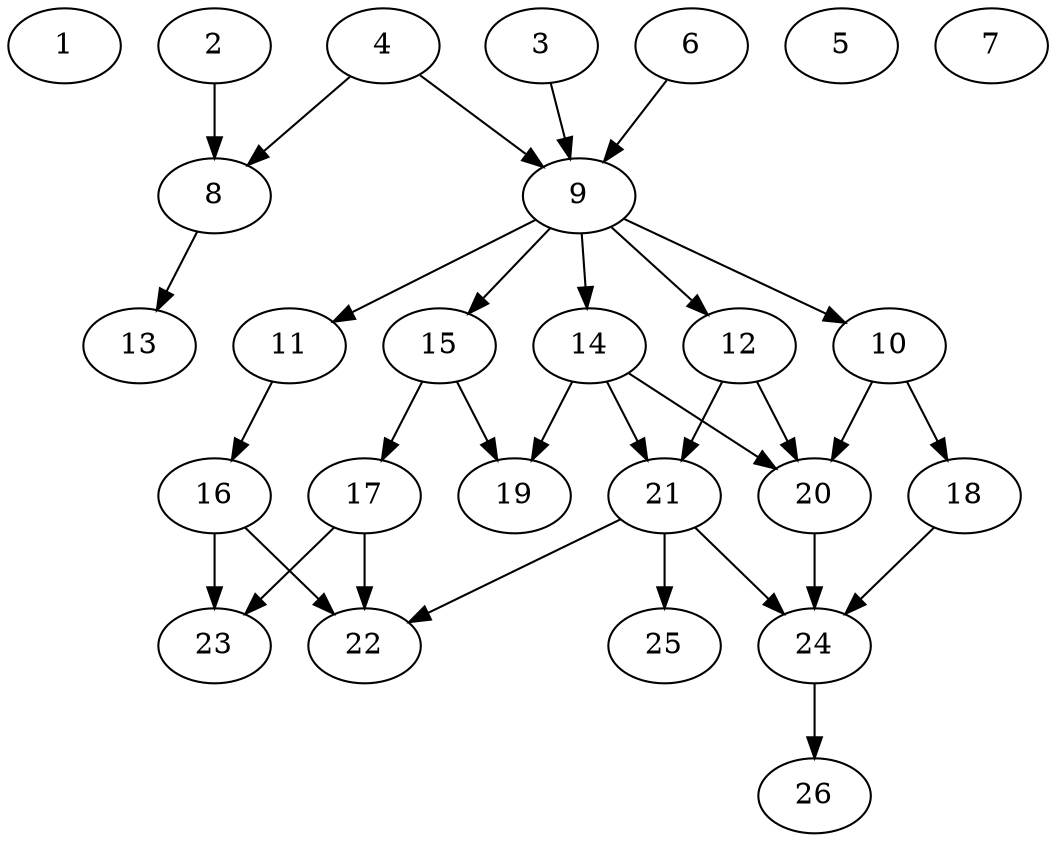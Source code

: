 // DAG (tier=2-normal, mode=compute, n=26, ccr=0.383, fat=0.508, density=0.471, regular=0.470, jump=0.158, mindata=524288, maxdata=8388608)
// DAG automatically generated by daggen at Sun Aug 24 16:33:33 2025
// /home/ermia/Project/Environments/daggen/bin/daggen --dot --ccr 0.383 --fat 0.508 --regular 0.470 --density 0.471 --jump 0.158 --mindata 524288 --maxdata 8388608 -n 26 
digraph G {
  1 [size="24940216002104064", alpha="0.01", expect_size="12470108001052032"]
  2 [size="2174597875530686", alpha="0.17", expect_size="1087298937765343"]
  2 -> 8 [size ="4204907200512"]
  3 [size="5141384841755836", alpha="0.13", expect_size="2570692420877918"]
  3 -> 9 [size ="3276800000000"]
  4 [size="37043844922680496", alpha="0.02", expect_size="18521922461340248"]
  4 -> 8 [size ="40933731074048"]
  4 -> 9 [size ="40933731074048"]
  5 [size="754406033044013056", alpha="0.06", expect_size="377203016522006528"]
  6 [size="104572697700932528", alpha="0.01", expect_size="52286348850466264"]
  6 -> 9 [size ="116897676787712"]
  7 [size="149469477577268864", alpha="0.02", expect_size="74734738788634432"]
  8 [size="10693944609248946", alpha="0.14", expect_size="5346972304624473"]
  8 -> 13 [size ="303501724876800"]
  9 [size="1189833115397326", alpha="0.03", expect_size="594916557698663"]
  9 -> 10 [size ="22976607027200"]
  9 -> 11 [size ="22976607027200"]
  9 -> 12 [size ="22976607027200"]
  9 -> 14 [size ="22976607027200"]
  9 -> 15 [size ="22976607027200"]
  10 [size="407657570931052642304", alpha="0.18", expect_size="203828785465526321152"]
  10 -> 18 [size ="439832174133248"]
  10 -> 20 [size ="439832174133248"]
  11 [size="1394357450785685504", alpha="0.06", expect_size="697178725392842752"]
  11 -> 16 [size ="9984800718848"]
  12 [size="41168265317556682752", alpha="0.08", expect_size="20584132658778341376"]
  12 -> 20 [size ="95381694185472"]
  12 -> 21 [size ="95381694185472"]
  13 [size="4250253873999788", alpha="0.18", expect_size="2125126936999894"]
  14 [size="119640088584778678272", alpha="0.17", expect_size="59820044292389339136"]
  14 -> 19 [size ="194241103921152"]
  14 -> 20 [size ="194241103921152"]
  14 -> 21 [size ="194241103921152"]
  15 [size="139771369680294384", alpha="0.07", expect_size="69885684840147192"]
  15 -> 17 [size ="225695238193152"]
  15 -> 19 [size ="225695238193152"]
  16 [size="516690851135340672", alpha="0.15", expect_size="258345425567670336"]
  16 -> 22 [size ="213930475520000"]
  16 -> 23 [size ="213930475520000"]
  17 [size="513792320194722240", alpha="0.10", expect_size="256896160097361120"]
  17 -> 22 [size ="223784783052800"]
  17 -> 23 [size ="223784783052800"]
  18 [size="18056652749927350272", alpha="0.07", expect_size="9028326374963675136"]
  18 -> 24 [size ="55061514289152"]
  19 [size="762799307783716", alpha="0.09", expect_size="381399653891858"]
  20 [size="25676134663516585984", alpha="0.16", expect_size="12838067331758292992"]
  20 -> 24 [size ="69626796965888"]
  21 [size="197911189151841024", alpha="0.19", expect_size="98955594575920512"]
  21 -> 22 [size ="106134757179392"]
  21 -> 24 [size ="106134757179392"]
  21 -> 25 [size ="106134757179392"]
  22 [size="168055686071330336", alpha="0.19", expect_size="84027843035665168"]
  23 [size="18375460885938468", alpha="0.08", expect_size="9187730442969234"]
  24 [size="206379904980010368", alpha="0.03", expect_size="103189952490005184"]
  24 -> 26 [size ="184674064269312"]
  25 [size="4865015570345187", alpha="0.07", expect_size="2432507785172593"]
  26 [size="28098673729455", alpha="0.02", expect_size="14049336864727"]
}
